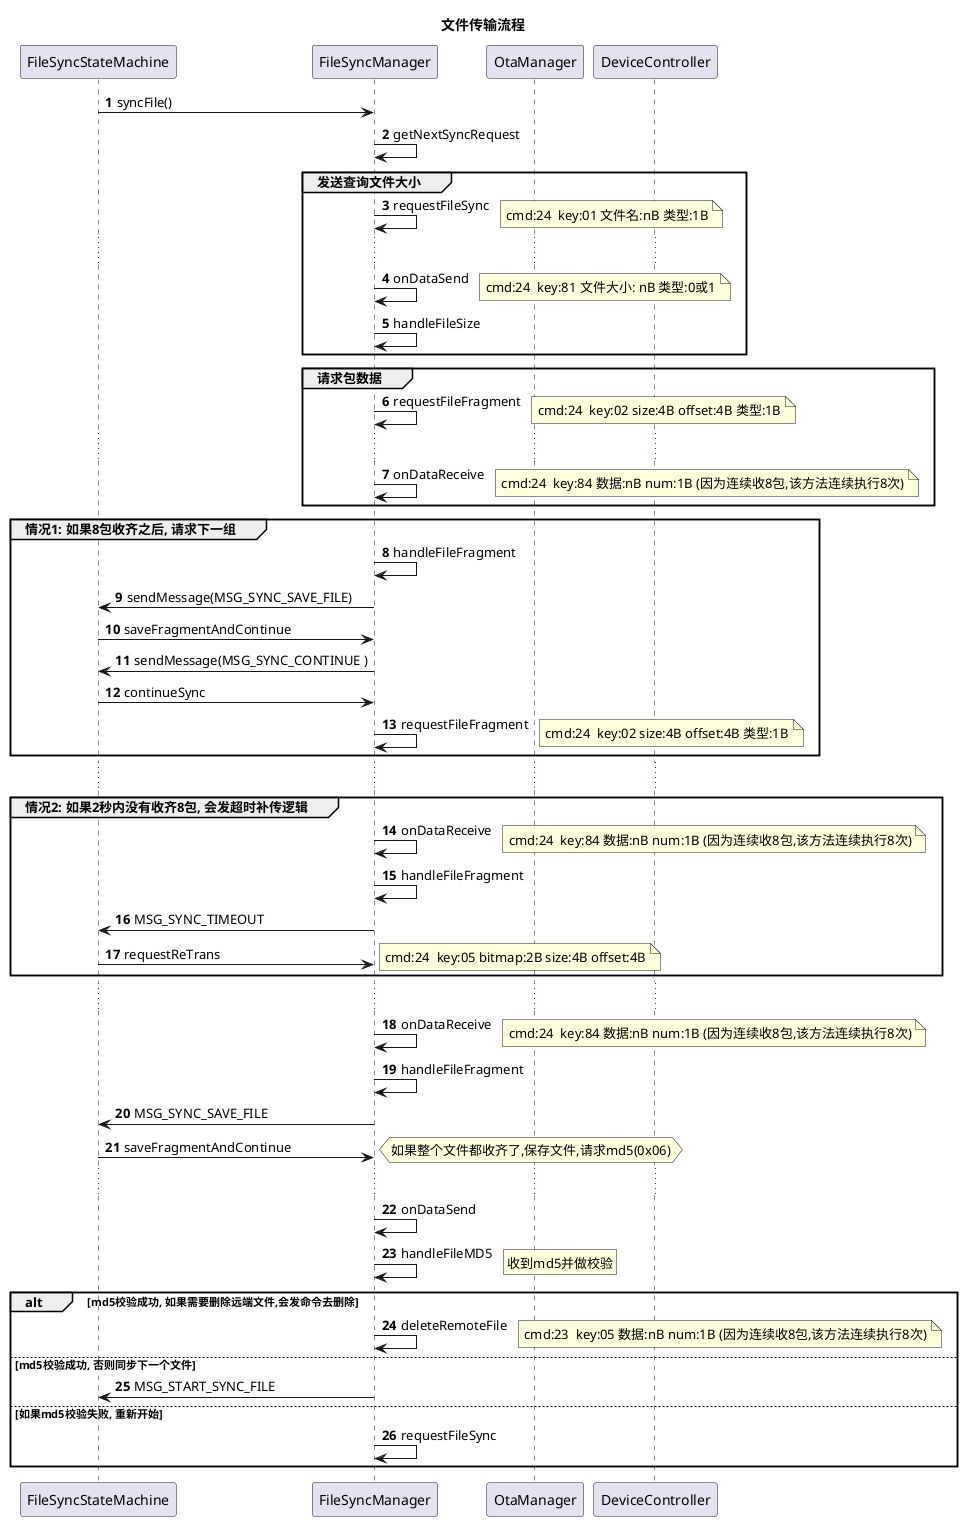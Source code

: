 @startuml
'https://plantuml.com/sequence-diagram

title:文件传输流程

participant FileSyncStateMachine
participant FileSyncManager
participant OtaManager
participant DeviceController

autonumber

FileSyncStateMachine->FileSyncManager:syncFile()
FileSyncManager->FileSyncManager:getNextSyncRequest
group  发送查询文件大小
FileSyncManager->FileSyncManager:requestFileSync
note right: cmd:24  key:01 文件名:nB 类型:1B
...
FileSyncManager->FileSyncManager:onDataSend
note right: cmd:24  key:81 文件大小: nB 类型:0或1
FileSyncManager->FileSyncManager:handleFileSize
end

group   请求包数据
FileSyncManager->FileSyncManager:requestFileFragment
note right: cmd:24  key:02 size:4B offset:4B 类型:1B
...
FileSyncManager->FileSyncManager:onDataReceive
note right: cmd:24  key:84 数据:nB num:1B (因为连续收8包,该方法连续执行8次)
end

group   情况1: 如果8包收齐之后, 请求下一组
FileSyncManager->FileSyncManager:handleFileFragment
FileSyncManager->FileSyncStateMachine:sendMessage(MSG_SYNC_SAVE_FILE)
FileSyncStateMachine->FileSyncManager:saveFragmentAndContinue
FileSyncManager->FileSyncStateMachine:sendMessage(MSG_SYNC_CONTINUE )
FileSyncStateMachine->FileSyncManager:continueSync
FileSyncManager->FileSyncManager:requestFileFragment
note right: cmd:24  key:02 size:4B offset:4B 类型:1B
end
...
group 情况2: 如果2秒内没有收齐8包, 会发超时补传逻辑
FileSyncManager->FileSyncManager:onDataReceive
note right: cmd:24  key:84 数据:nB num:1B (因为连续收8包,该方法连续执行8次)
FileSyncManager->FileSyncManager:handleFileFragment
FileSyncManager->FileSyncStateMachine:MSG_SYNC_TIMEOUT
FileSyncStateMachine->FileSyncManager:requestReTrans
note right: cmd:24  key:05 bitmap:2B size:4B offset:4B
end
...
FileSyncManager->FileSyncManager:onDataReceive
note right: cmd:24  key:84 数据:nB num:1B (因为连续收8包,该方法连续执行8次)
FileSyncManager->FileSyncManager:handleFileFragment
FileSyncManager->FileSyncStateMachine:MSG_SYNC_SAVE_FILE
FileSyncStateMachine->FileSyncManager:saveFragmentAndContinue
hnote right: 如果整个文件都收齐了,保存文件,请求md5(0x06)
...
FileSyncManager->FileSyncManager:onDataSend
FileSyncManager->FileSyncManager:handleFileMD5
rnote right:  收到md5并做校验
alt md5校验成功, 如果需要删除远端文件,会发命令去删除
FileSyncManager->FileSyncManager:deleteRemoteFile
note right: cmd:23  key:05 数据:nB num:1B (因为连续收8包,该方法连续执行8次)
else md5校验成功, 否则同步下一个文件
FileSyncManager->FileSyncStateMachine:MSG_START_SYNC_FILE
else 如果md5校验失败, 重新开始
FileSyncManager->FileSyncManager:requestFileSync
end

@enduml